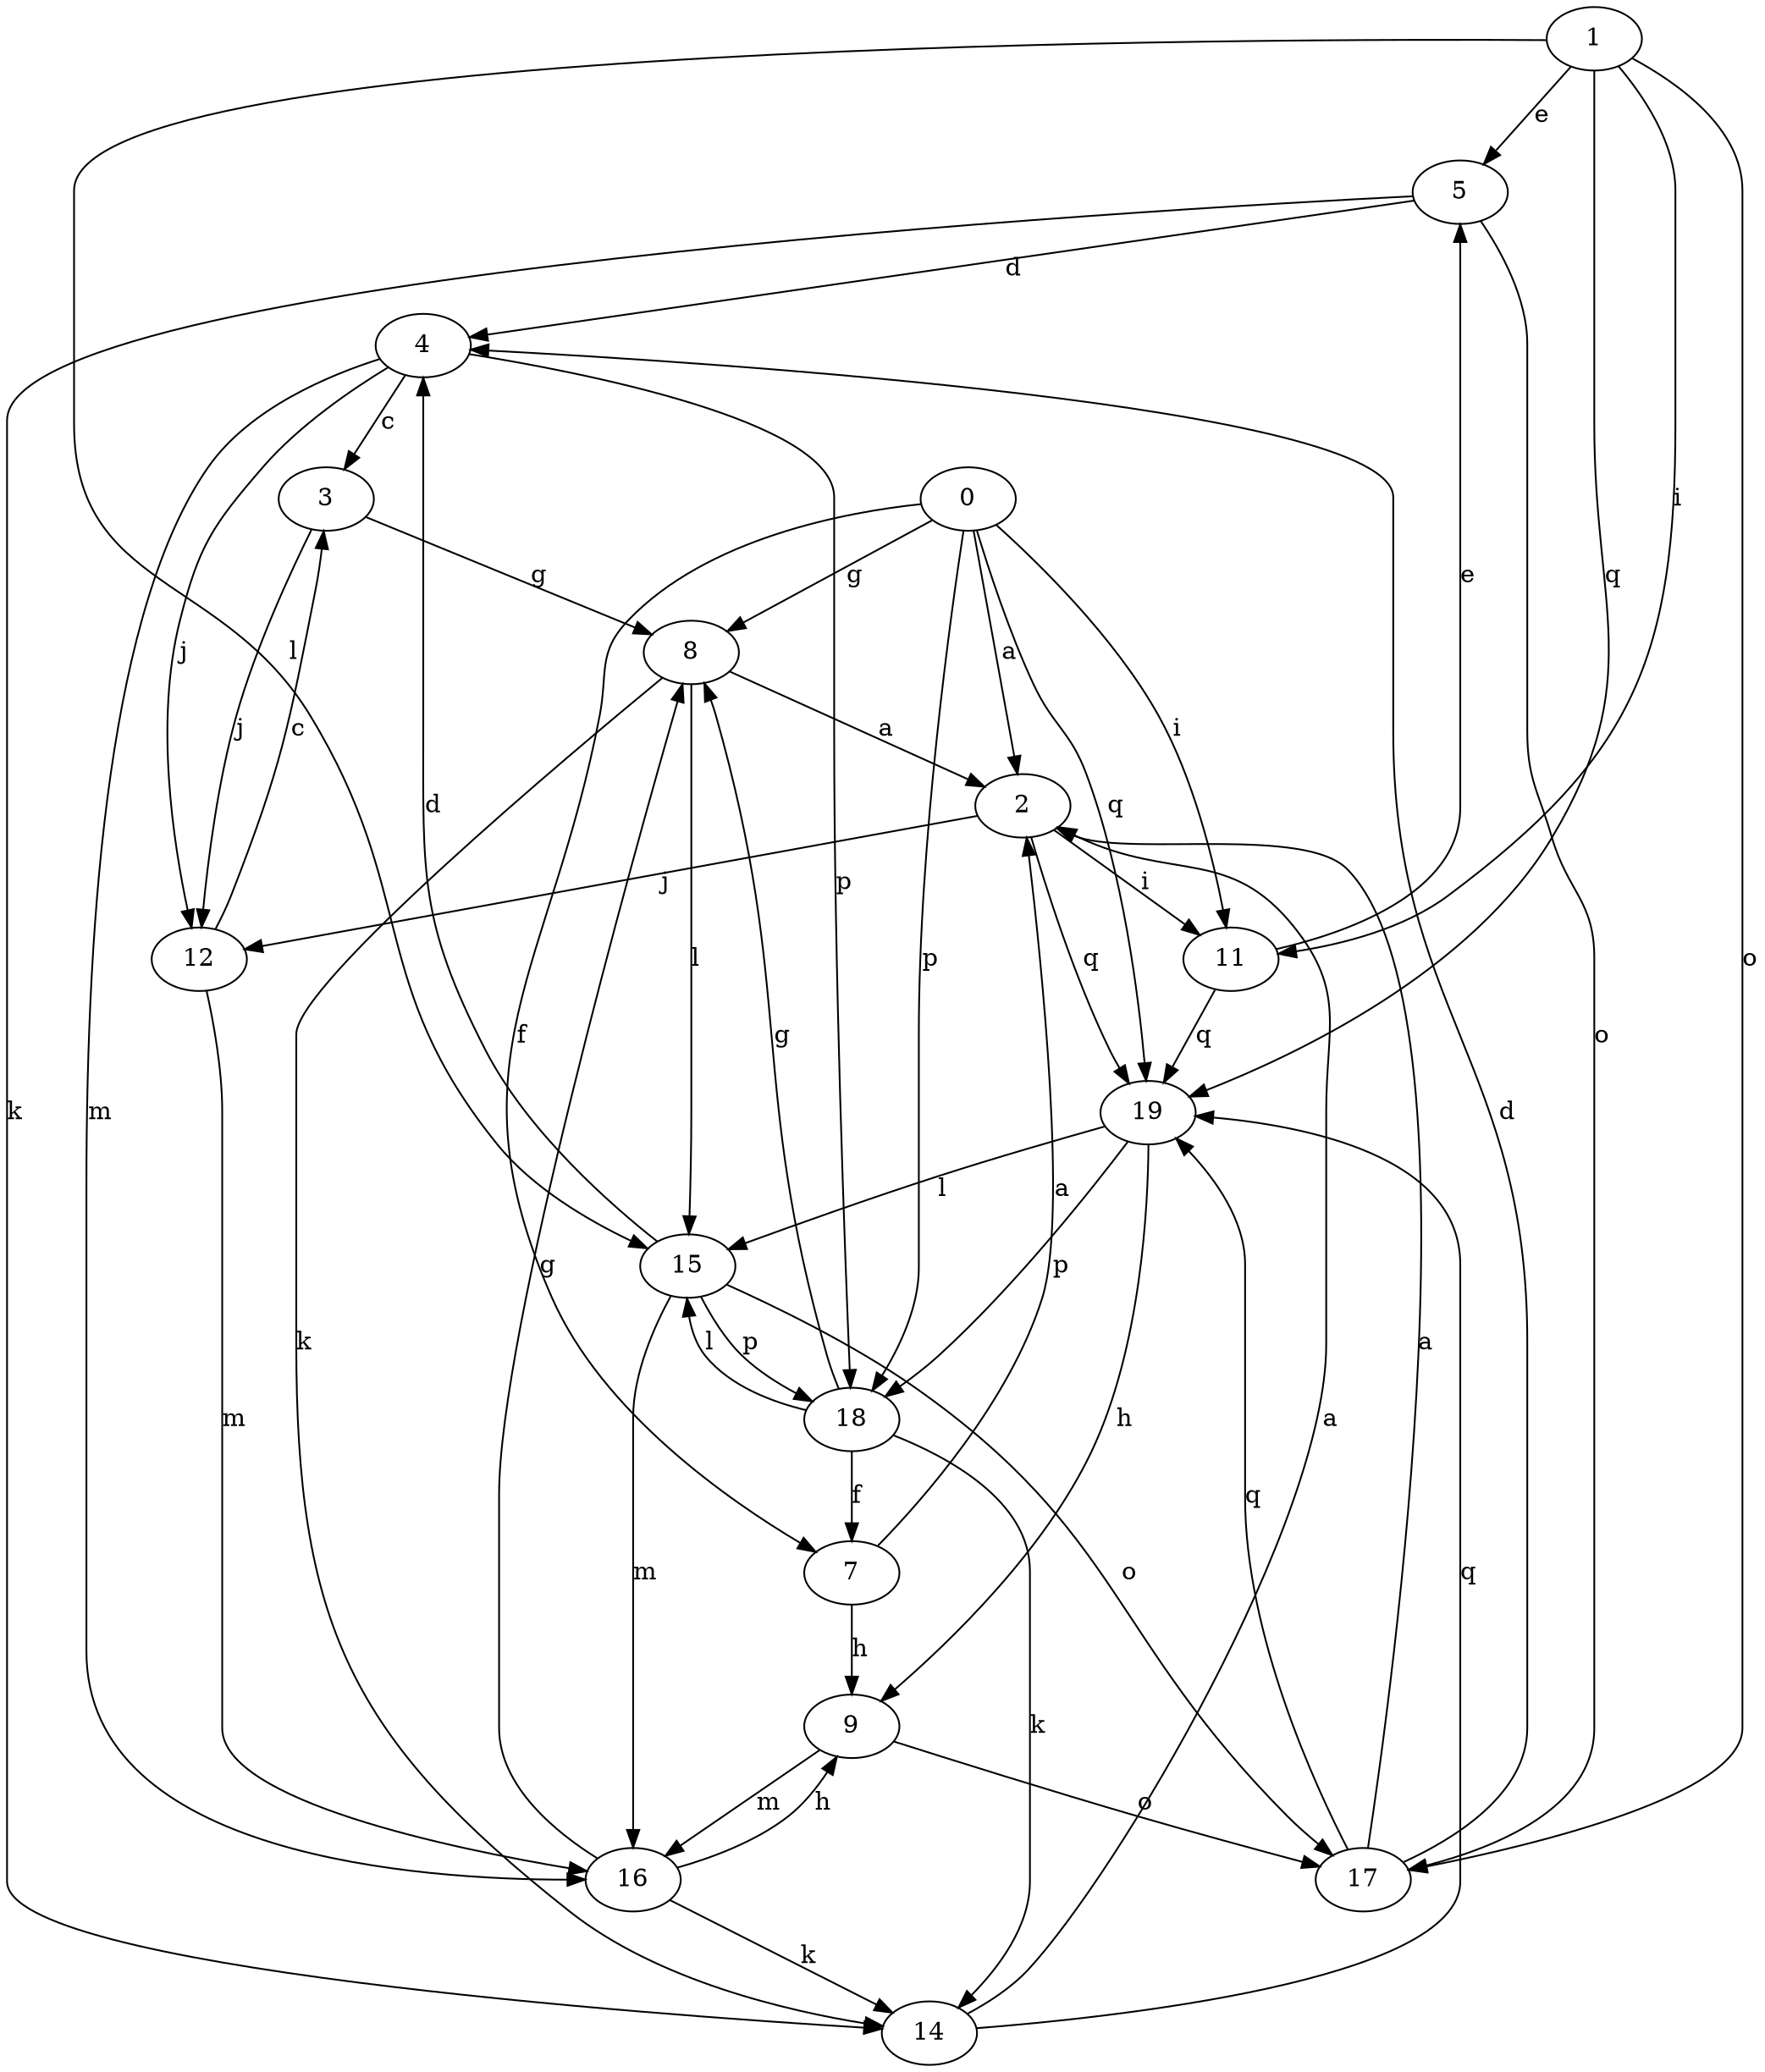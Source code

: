 strict digraph  {
1;
2;
3;
4;
5;
7;
8;
0;
9;
11;
12;
14;
15;
16;
17;
18;
19;
1 -> 5  [label=e];
1 -> 11  [label=i];
1 -> 15  [label=l];
1 -> 17  [label=o];
1 -> 19  [label=q];
2 -> 11  [label=i];
2 -> 12  [label=j];
2 -> 19  [label=q];
3 -> 8  [label=g];
3 -> 12  [label=j];
4 -> 3  [label=c];
4 -> 12  [label=j];
4 -> 16  [label=m];
4 -> 18  [label=p];
5 -> 4  [label=d];
5 -> 14  [label=k];
5 -> 17  [label=o];
7 -> 2  [label=a];
7 -> 9  [label=h];
8 -> 2  [label=a];
8 -> 14  [label=k];
8 -> 15  [label=l];
0 -> 2  [label=a];
0 -> 7  [label=f];
0 -> 8  [label=g];
0 -> 11  [label=i];
0 -> 18  [label=p];
0 -> 19  [label=q];
9 -> 16  [label=m];
9 -> 17  [label=o];
11 -> 5  [label=e];
11 -> 19  [label=q];
12 -> 3  [label=c];
12 -> 16  [label=m];
14 -> 2  [label=a];
14 -> 19  [label=q];
15 -> 4  [label=d];
15 -> 16  [label=m];
15 -> 17  [label=o];
15 -> 18  [label=p];
16 -> 8  [label=g];
16 -> 9  [label=h];
16 -> 14  [label=k];
17 -> 2  [label=a];
17 -> 4  [label=d];
17 -> 19  [label=q];
18 -> 7  [label=f];
18 -> 8  [label=g];
18 -> 14  [label=k];
18 -> 15  [label=l];
19 -> 9  [label=h];
19 -> 15  [label=l];
19 -> 18  [label=p];
}
